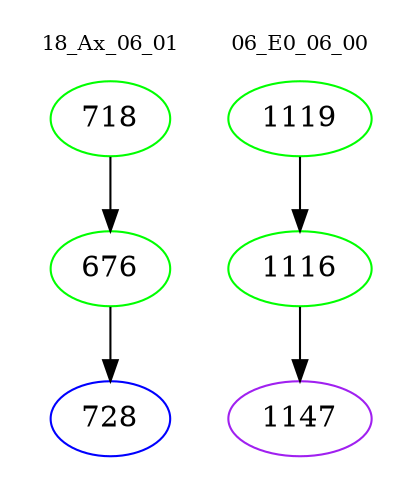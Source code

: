 digraph{
subgraph cluster_0 {
color = white
label = "18_Ax_06_01";
fontsize=10;
T0_718 [label="718", color="green"]
T0_718 -> T0_676 [color="black"]
T0_676 [label="676", color="green"]
T0_676 -> T0_728 [color="black"]
T0_728 [label="728", color="blue"]
}
subgraph cluster_1 {
color = white
label = "06_E0_06_00";
fontsize=10;
T1_1119 [label="1119", color="green"]
T1_1119 -> T1_1116 [color="black"]
T1_1116 [label="1116", color="green"]
T1_1116 -> T1_1147 [color="black"]
T1_1147 [label="1147", color="purple"]
}
}

